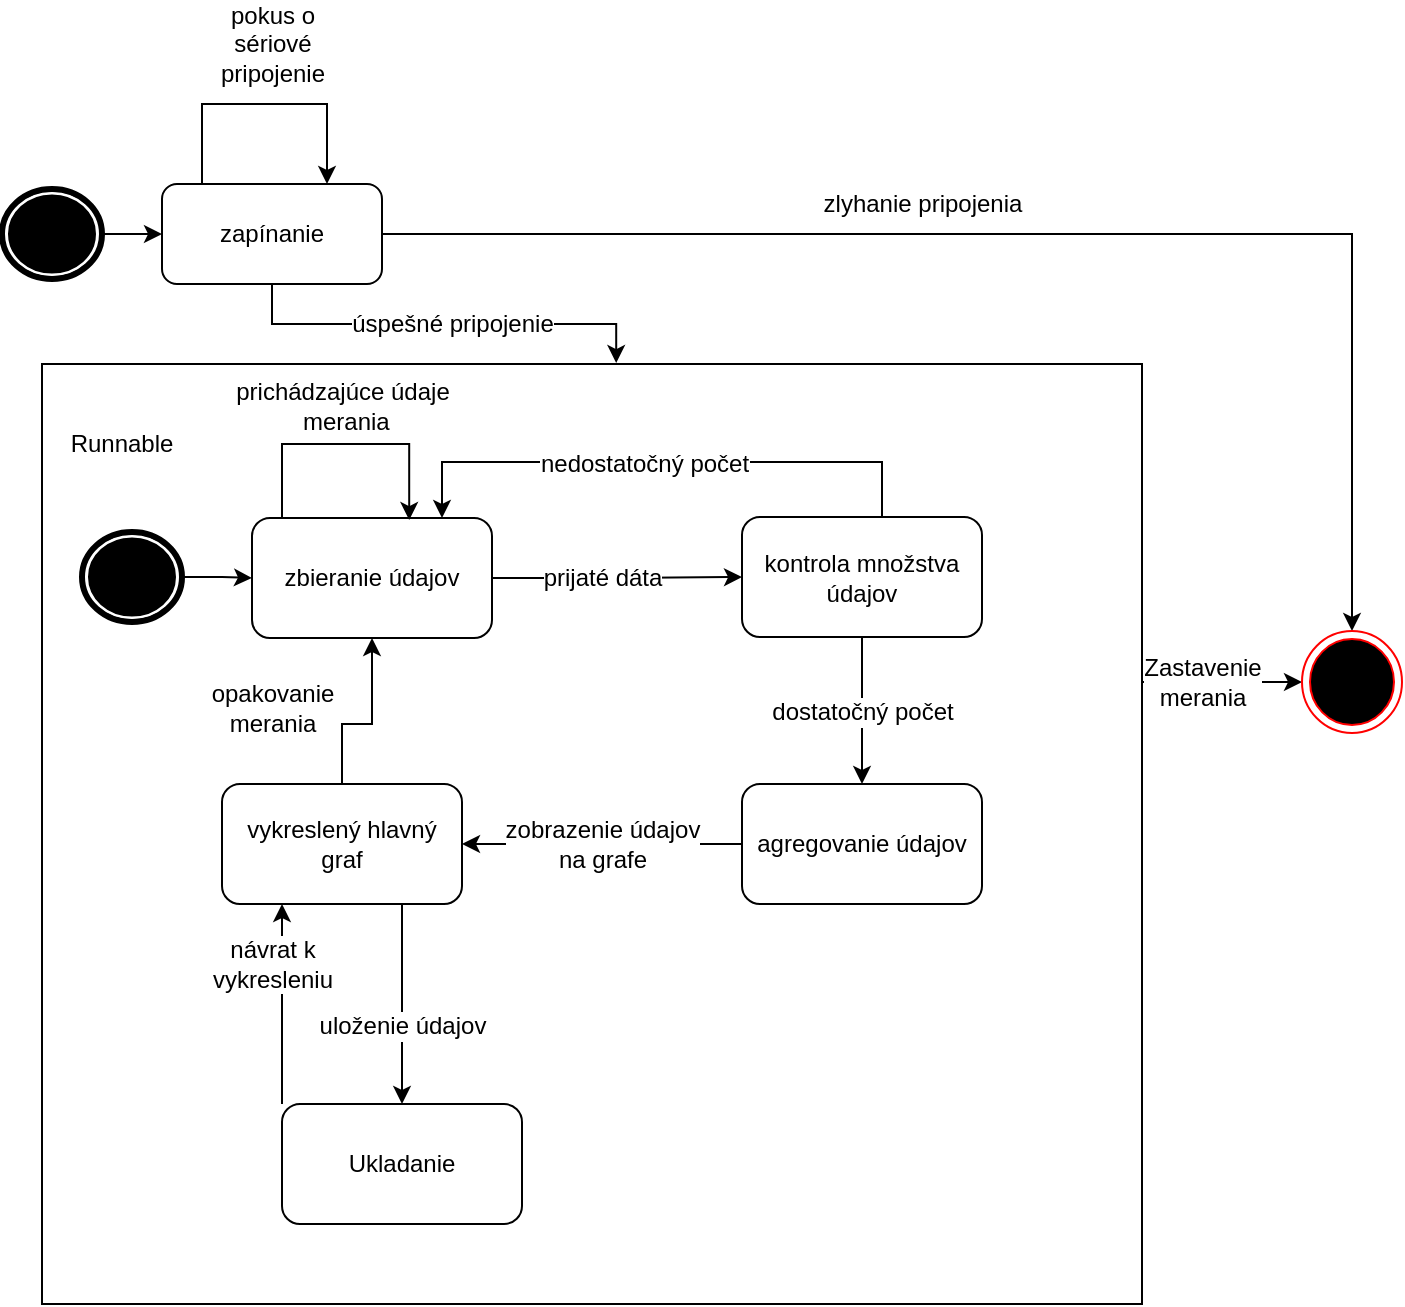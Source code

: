 <mxfile version="12.5.1"><diagram id="tUmxBBKjXaNj3WDvVJ3x" name="Page-1"><mxGraphModel dx="1024" dy="575" grid="1" gridSize="10" guides="1" tooltips="1" connect="1" arrows="1" fold="1" page="1" pageScale="1" pageWidth="827" pageHeight="1169" math="0" shadow="0"><root><mxCell id="0"/><mxCell id="1" parent="0"/><mxCell id="inXu-LuMVFcCnNrQ9lj1-75" style="edgeStyle=orthogonalEdgeStyle;rounded=0;orthogonalLoop=1;jettySize=auto;html=1;entryX=0;entryY=0.5;entryDx=0;entryDy=0;" parent="1" source="inXu-LuMVFcCnNrQ9lj1-54" target="inXu-LuMVFcCnNrQ9lj1-74" edge="1"><mxGeometry relative="1" as="geometry"><Array as="points"><mxPoint x="700" y="359"/><mxPoint x="700" y="359"/></Array></mxGeometry></mxCell><mxCell id="inXu-LuMVFcCnNrQ9lj1-76" value="Zastavenie&lt;br&gt;merania" style="text;html=1;resizable=0;points=[];align=center;verticalAlign=middle;labelBackgroundColor=#ffffff;" parent="inXu-LuMVFcCnNrQ9lj1-75" vertex="1" connectable="0"><mxGeometry x="0.227" y="1" relative="1" as="geometry"><mxPoint x="-19" y="1" as="offset"/></mxGeometry></mxCell><mxCell id="inXu-LuMVFcCnNrQ9lj1-54" value="" style="rounded=0;whiteSpace=wrap;html=1;fillColor=none;" parent="1" vertex="1"><mxGeometry x="120" y="200" width="550" height="470" as="geometry"/></mxCell><mxCell id="inXu-LuMVFcCnNrQ9lj1-4" style="edgeStyle=orthogonalEdgeStyle;rounded=0;orthogonalLoop=1;jettySize=auto;html=1;" parent="1" source="inXu-LuMVFcCnNrQ9lj1-1" target="inXu-LuMVFcCnNrQ9lj1-3" edge="1"><mxGeometry relative="1" as="geometry"/></mxCell><mxCell id="inXu-LuMVFcCnNrQ9lj1-1" value="" style="shape=mxgraph.bpmn.shape;html=1;verticalLabelPosition=bottom;labelBackgroundColor=#ffffff;verticalAlign=top;align=center;perimeter=ellipsePerimeter;outlineConnect=0;outline=end;symbol=terminate;" parent="1" vertex="1"><mxGeometry x="100" y="112.5" width="50" height="45" as="geometry"/></mxCell><mxCell id="inXu-LuMVFcCnNrQ9lj1-58" style="edgeStyle=orthogonalEdgeStyle;rounded=0;orthogonalLoop=1;jettySize=auto;html=1;entryX=0.522;entryY=-0.001;entryDx=0;entryDy=0;entryPerimeter=0;" parent="1" source="inXu-LuMVFcCnNrQ9lj1-3" target="inXu-LuMVFcCnNrQ9lj1-54" edge="1"><mxGeometry relative="1" as="geometry"><mxPoint x="420" y="135" as="targetPoint"/></mxGeometry></mxCell><mxCell id="inXu-LuMVFcCnNrQ9lj1-59" value="úspešné pripojenie" style="text;html=1;resizable=0;points=[];align=center;verticalAlign=middle;labelBackgroundColor=#ffffff;" parent="inXu-LuMVFcCnNrQ9lj1-58" vertex="1" connectable="0"><mxGeometry x="0.226" y="-2" relative="1" as="geometry"><mxPoint x="-20" y="-2" as="offset"/></mxGeometry></mxCell><mxCell id="KjWBvXlZtaaCUxK_Xx_q-8" style="edgeStyle=orthogonalEdgeStyle;rounded=0;orthogonalLoop=1;jettySize=auto;html=1;entryX=0.5;entryY=0;entryDx=0;entryDy=0;" edge="1" parent="1" source="inXu-LuMVFcCnNrQ9lj1-3" target="inXu-LuMVFcCnNrQ9lj1-74"><mxGeometry relative="1" as="geometry"/></mxCell><mxCell id="KjWBvXlZtaaCUxK_Xx_q-9" value="zlyhanie pripojenia" style="text;html=1;align=center;verticalAlign=middle;resizable=0;points=[];labelBackgroundColor=#ffffff;" vertex="1" connectable="0" parent="KjWBvXlZtaaCUxK_Xx_q-8"><mxGeometry x="-0.194" relative="1" as="geometry"><mxPoint x="-6" y="-15" as="offset"/></mxGeometry></mxCell><mxCell id="inXu-LuMVFcCnNrQ9lj1-3" value="zapínanie" style="rounded=1;whiteSpace=wrap;html=1;" parent="1" vertex="1"><mxGeometry x="180" y="110" width="110" height="50" as="geometry"/></mxCell><mxCell id="inXu-LuMVFcCnNrQ9lj1-40" style="edgeStyle=orthogonalEdgeStyle;rounded=0;orthogonalLoop=1;jettySize=auto;html=1;entryX=0;entryY=0.5;entryDx=0;entryDy=0;" parent="1" source="inXu-LuMVFcCnNrQ9lj1-35" target="inXu-LuMVFcCnNrQ9lj1-36" edge="1"><mxGeometry relative="1" as="geometry"/></mxCell><mxCell id="inXu-LuMVFcCnNrQ9lj1-35" value="" style="shape=mxgraph.bpmn.shape;html=1;verticalLabelPosition=bottom;labelBackgroundColor=#ffffff;verticalAlign=top;align=center;perimeter=ellipsePerimeter;outlineConnect=0;outline=end;symbol=terminate;" parent="1" vertex="1"><mxGeometry x="140" y="284" width="50" height="45" as="geometry"/></mxCell><mxCell id="inXu-LuMVFcCnNrQ9lj1-36" value="zbieranie údajov" style="rounded=1;whiteSpace=wrap;html=1;" parent="1" vertex="1"><mxGeometry x="225" y="277" width="120" height="60" as="geometry"/></mxCell><mxCell id="inXu-LuMVFcCnNrQ9lj1-46" style="edgeStyle=orthogonalEdgeStyle;rounded=0;orthogonalLoop=1;jettySize=auto;html=1;entryX=0;entryY=0.5;entryDx=0;entryDy=0;exitX=1;exitY=0.5;exitDx=0;exitDy=0;" parent="1" source="inXu-LuMVFcCnNrQ9lj1-36" target="inXu-LuMVFcCnNrQ9lj1-41" edge="1"><mxGeometry relative="1" as="geometry"><mxPoint x="547.5" y="306.833" as="sourcePoint"/></mxGeometry></mxCell><mxCell id="inXu-LuMVFcCnNrQ9lj1-65" value="prijaté dáta" style="text;html=1;resizable=0;points=[];align=center;verticalAlign=middle;labelBackgroundColor=#ffffff;" parent="inXu-LuMVFcCnNrQ9lj1-46" vertex="1" connectable="0"><mxGeometry x="-0.264" y="-2" relative="1" as="geometry"><mxPoint x="9" y="-2" as="offset"/></mxGeometry></mxCell><mxCell id="inXu-LuMVFcCnNrQ9lj1-42" style="edgeStyle=orthogonalEdgeStyle;rounded=0;orthogonalLoop=1;jettySize=auto;html=1;" parent="1" source="inXu-LuMVFcCnNrQ9lj1-41" edge="1"><mxGeometry relative="1" as="geometry"><mxPoint x="320" y="277" as="targetPoint"/><Array as="points"><mxPoint x="540" y="249"/><mxPoint x="320" y="249"/><mxPoint x="320" y="277"/></Array></mxGeometry></mxCell><mxCell id="inXu-LuMVFcCnNrQ9lj1-47" value="nedostatočný počet" style="text;html=1;resizable=0;points=[];align=center;verticalAlign=middle;labelBackgroundColor=#ffffff;" parent="inXu-LuMVFcCnNrQ9lj1-42" vertex="1" connectable="0"><mxGeometry x="0.159" y="-1" relative="1" as="geometry"><mxPoint x="12.5" y="2" as="offset"/></mxGeometry></mxCell><mxCell id="inXu-LuMVFcCnNrQ9lj1-49" style="edgeStyle=orthogonalEdgeStyle;rounded=0;orthogonalLoop=1;jettySize=auto;html=1;entryX=0.5;entryY=0;entryDx=0;entryDy=0;" parent="1" source="inXu-LuMVFcCnNrQ9lj1-41" target="inXu-LuMVFcCnNrQ9lj1-48" edge="1"><mxGeometry relative="1" as="geometry"><Array as="points"><mxPoint x="530" y="350"/><mxPoint x="530" y="350"/></Array></mxGeometry></mxCell><mxCell id="inXu-LuMVFcCnNrQ9lj1-53" value="dostatočný počet" style="text;html=1;resizable=0;points=[];align=center;verticalAlign=middle;labelBackgroundColor=#ffffff;" parent="inXu-LuMVFcCnNrQ9lj1-49" vertex="1" connectable="0"><mxGeometry x="0.245" y="1" relative="1" as="geometry"><mxPoint x="-1.5" y="-9" as="offset"/></mxGeometry></mxCell><mxCell id="inXu-LuMVFcCnNrQ9lj1-41" value="kontrola množstva&lt;br&gt;údajov" style="rounded=1;whiteSpace=wrap;html=1;" parent="1" vertex="1"><mxGeometry x="470" y="276.5" width="120" height="60" as="geometry"/></mxCell><mxCell id="inXu-LuMVFcCnNrQ9lj1-51" style="edgeStyle=orthogonalEdgeStyle;rounded=0;orthogonalLoop=1;jettySize=auto;html=1;" parent="1" source="inXu-LuMVFcCnNrQ9lj1-48" target="inXu-LuMVFcCnNrQ9lj1-50" edge="1"><mxGeometry relative="1" as="geometry"/></mxCell><mxCell id="inXu-LuMVFcCnNrQ9lj1-52" value="zobrazenie údajov&lt;br&gt;na grafe" style="text;html=1;resizable=0;points=[];align=center;verticalAlign=middle;labelBackgroundColor=#ffffff;" parent="inXu-LuMVFcCnNrQ9lj1-51" vertex="1" connectable="0"><mxGeometry x="0.241" relative="1" as="geometry"><mxPoint x="16.5" as="offset"/></mxGeometry></mxCell><mxCell id="inXu-LuMVFcCnNrQ9lj1-48" value="agregovanie údajov" style="rounded=1;whiteSpace=wrap;html=1;" parent="1" vertex="1"><mxGeometry x="470" y="410" width="120" height="60" as="geometry"/></mxCell><mxCell id="KjWBvXlZtaaCUxK_Xx_q-15" style="edgeStyle=orthogonalEdgeStyle;rounded=0;orthogonalLoop=1;jettySize=auto;html=1;" edge="1" parent="1" source="inXu-LuMVFcCnNrQ9lj1-50" target="inXu-LuMVFcCnNrQ9lj1-36"><mxGeometry relative="1" as="geometry"><Array as="points"><mxPoint x="270" y="380"/><mxPoint x="285" y="380"/></Array></mxGeometry></mxCell><mxCell id="KjWBvXlZtaaCUxK_Xx_q-16" value="opakovanie&lt;br&gt;merania" style="text;html=1;align=center;verticalAlign=middle;resizable=0;points=[];labelBackgroundColor=#ffffff;" vertex="1" connectable="0" parent="KjWBvXlZtaaCUxK_Xx_q-15"><mxGeometry x="0.218" y="-2" relative="1" as="geometry"><mxPoint x="-52" as="offset"/></mxGeometry></mxCell><mxCell id="inXu-LuMVFcCnNrQ9lj1-50" value="vykreslený hlavný&lt;br&gt;graf" style="rounded=1;whiteSpace=wrap;html=1;" parent="1" vertex="1"><mxGeometry x="210" y="410" width="120" height="60" as="geometry"/></mxCell><mxCell id="inXu-LuMVFcCnNrQ9lj1-55" value="Runnable" style="text;html=1;strokeColor=none;fillColor=none;align=center;verticalAlign=middle;whiteSpace=wrap;rounded=0;" parent="1" vertex="1"><mxGeometry x="125" y="230" width="70" height="20" as="geometry"/></mxCell><mxCell id="KjWBvXlZtaaCUxK_Xx_q-10" style="edgeStyle=orthogonalEdgeStyle;rounded=0;orthogonalLoop=1;jettySize=auto;html=1;" edge="1" parent="1" source="inXu-LuMVFcCnNrQ9lj1-66"><mxGeometry relative="1" as="geometry"><mxPoint x="240" y="470" as="targetPoint"/><Array as="points"><mxPoint x="240" y="610"/><mxPoint x="240" y="470"/></Array></mxGeometry></mxCell><mxCell id="KjWBvXlZtaaCUxK_Xx_q-11" value="návrat k&lt;br&gt;vykresleniu" style="text;html=1;align=center;verticalAlign=middle;resizable=0;points=[];labelBackgroundColor=#ffffff;" vertex="1" connectable="0" parent="KjWBvXlZtaaCUxK_Xx_q-10"><mxGeometry x="-0.341" y="-38" relative="1" as="geometry"><mxPoint x="-43" y="-37" as="offset"/></mxGeometry></mxCell><mxCell id="inXu-LuMVFcCnNrQ9lj1-66" value="Ukladanie" style="rounded=1;whiteSpace=wrap;html=1;fillColor=none;" parent="1" vertex="1"><mxGeometry x="240" y="570" width="120" height="60" as="geometry"/></mxCell><mxCell id="inXu-LuMVFcCnNrQ9lj1-72" value="" style="endArrow=classic;html=1;exitX=0.75;exitY=1;exitDx=0;exitDy=0;entryX=0.5;entryY=0;entryDx=0;entryDy=0;" parent="1" source="inXu-LuMVFcCnNrQ9lj1-50" target="inXu-LuMVFcCnNrQ9lj1-66" edge="1"><mxGeometry width="50" height="50" relative="1" as="geometry"><mxPoint x="520" y="550" as="sourcePoint"/><mxPoint x="570" y="500" as="targetPoint"/></mxGeometry></mxCell><mxCell id="inXu-LuMVFcCnNrQ9lj1-73" value="uloženie údajov" style="text;html=1;resizable=0;points=[];align=center;verticalAlign=middle;labelBackgroundColor=#ffffff;" parent="inXu-LuMVFcCnNrQ9lj1-72" vertex="1" connectable="0"><mxGeometry x="0.219" relative="1" as="geometry"><mxPoint as="offset"/></mxGeometry></mxCell><mxCell id="inXu-LuMVFcCnNrQ9lj1-74" value="" style="ellipse;html=1;shape=endState;fillColor=#000000;strokeColor=#ff0000;" parent="1" vertex="1"><mxGeometry x="750" y="333.5" width="50" height="51" as="geometry"/></mxCell><mxCell id="KjWBvXlZtaaCUxK_Xx_q-2" style="edgeStyle=orthogonalEdgeStyle;rounded=0;orthogonalLoop=1;jettySize=auto;html=1;entryX=0.75;entryY=0;entryDx=0;entryDy=0;" edge="1" parent="1" source="inXu-LuMVFcCnNrQ9lj1-3" target="inXu-LuMVFcCnNrQ9lj1-3"><mxGeometry relative="1" as="geometry"><Array as="points"><mxPoint x="200" y="70"/><mxPoint x="263" y="70"/></Array></mxGeometry></mxCell><mxCell id="KjWBvXlZtaaCUxK_Xx_q-3" value="&lt;span style=&quot;white-space: normal&quot;&gt;pokus o sériové pripojenie&lt;/span&gt;" style="text;html=1;align=center;verticalAlign=middle;resizable=0;points=[];autosize=1;" vertex="1" parent="1"><mxGeometry x="160" y="30" width="150" height="20" as="geometry"/></mxCell><mxCell id="KjWBvXlZtaaCUxK_Xx_q-4" style="edgeStyle=orthogonalEdgeStyle;rounded=0;orthogonalLoop=1;jettySize=auto;html=1;entryX=0.655;entryY=0.017;entryDx=0;entryDy=0;entryPerimeter=0;" edge="1" parent="1" source="inXu-LuMVFcCnNrQ9lj1-36" target="inXu-LuMVFcCnNrQ9lj1-36"><mxGeometry relative="1" as="geometry"><Array as="points"><mxPoint x="240" y="240"/><mxPoint x="304" y="240"/></Array></mxGeometry></mxCell><mxCell id="KjWBvXlZtaaCUxK_Xx_q-5" value="prichádzajúce údaje&lt;br&gt;&amp;nbsp;merania" style="text;html=1;align=center;verticalAlign=middle;resizable=0;points=[];labelBackgroundColor=#ffffff;" vertex="1" connectable="0" parent="KjWBvXlZtaaCUxK_Xx_q-4"><mxGeometry x="-0.485" y="-17" relative="1" as="geometry"><mxPoint x="13" y="-21" as="offset"/></mxGeometry></mxCell></root></mxGraphModel></diagram></mxfile>